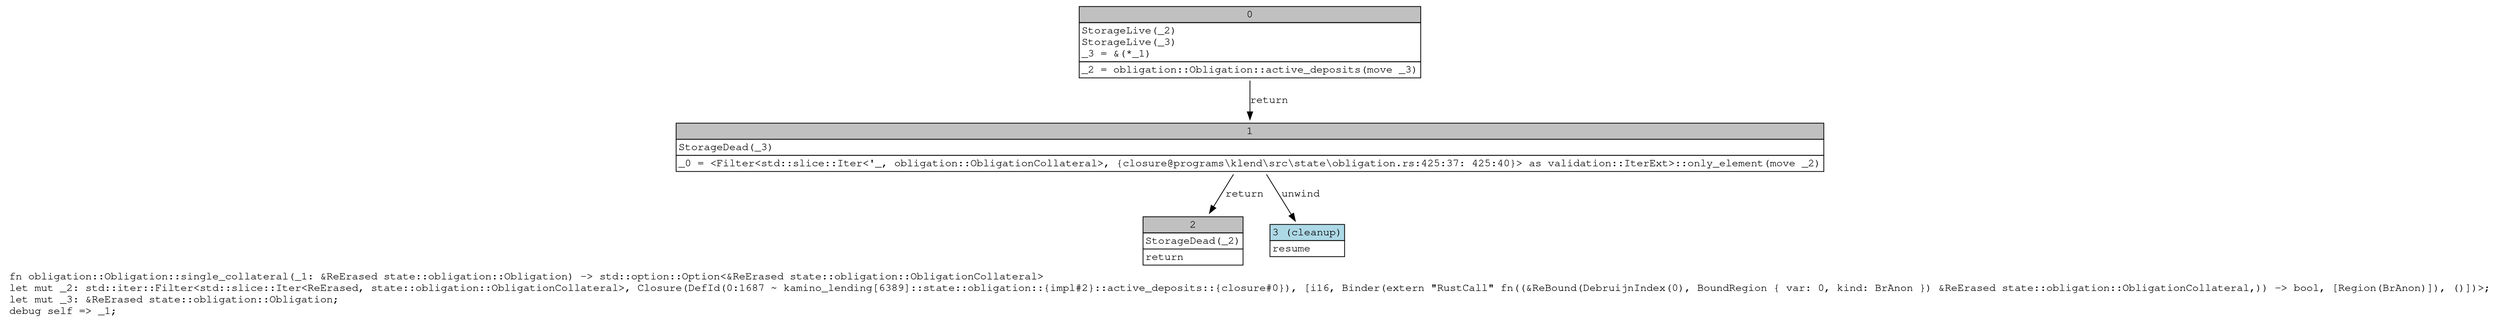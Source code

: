 digraph Mir_0_1713 {
    graph [fontname="Courier, monospace"];
    node [fontname="Courier, monospace"];
    edge [fontname="Courier, monospace"];
    label=<fn obligation::Obligation::single_collateral(_1: &amp;ReErased state::obligation::Obligation) -&gt; std::option::Option&lt;&amp;ReErased state::obligation::ObligationCollateral&gt;<br align="left"/>let mut _2: std::iter::Filter&lt;std::slice::Iter&lt;ReErased, state::obligation::ObligationCollateral&gt;, Closure(DefId(0:1687 ~ kamino_lending[6389]::state::obligation::{impl#2}::active_deposits::{closure#0}), [i16, Binder(extern &quot;RustCall&quot; fn((&amp;ReBound(DebruijnIndex(0), BoundRegion { var: 0, kind: BrAnon }) &amp;ReErased state::obligation::ObligationCollateral,)) -&gt; bool, [Region(BrAnon)]), ()])&gt;;<br align="left"/>let mut _3: &amp;ReErased state::obligation::Obligation;<br align="left"/>debug self =&gt; _1;<br align="left"/>>;
    bb0__0_1713 [shape="none", label=<<table border="0" cellborder="1" cellspacing="0"><tr><td bgcolor="gray" align="center" colspan="1">0</td></tr><tr><td align="left" balign="left">StorageLive(_2)<br/>StorageLive(_3)<br/>_3 = &amp;(*_1)<br/></td></tr><tr><td align="left">_2 = obligation::Obligation::active_deposits(move _3)</td></tr></table>>];
    bb1__0_1713 [shape="none", label=<<table border="0" cellborder="1" cellspacing="0"><tr><td bgcolor="gray" align="center" colspan="1">1</td></tr><tr><td align="left" balign="left">StorageDead(_3)<br/></td></tr><tr><td align="left">_0 = &lt;Filter&lt;std::slice::Iter&lt;'_, obligation::ObligationCollateral&gt;, {closure@programs\klend\src\state\obligation.rs:425:37: 425:40}&gt; as validation::IterExt&gt;::only_element(move _2)</td></tr></table>>];
    bb2__0_1713 [shape="none", label=<<table border="0" cellborder="1" cellspacing="0"><tr><td bgcolor="gray" align="center" colspan="1">2</td></tr><tr><td align="left" balign="left">StorageDead(_2)<br/></td></tr><tr><td align="left">return</td></tr></table>>];
    bb3__0_1713 [shape="none", label=<<table border="0" cellborder="1" cellspacing="0"><tr><td bgcolor="lightblue" align="center" colspan="1">3 (cleanup)</td></tr><tr><td align="left">resume</td></tr></table>>];
    bb0__0_1713 -> bb1__0_1713 [label="return"];
    bb1__0_1713 -> bb2__0_1713 [label="return"];
    bb1__0_1713 -> bb3__0_1713 [label="unwind"];
}
